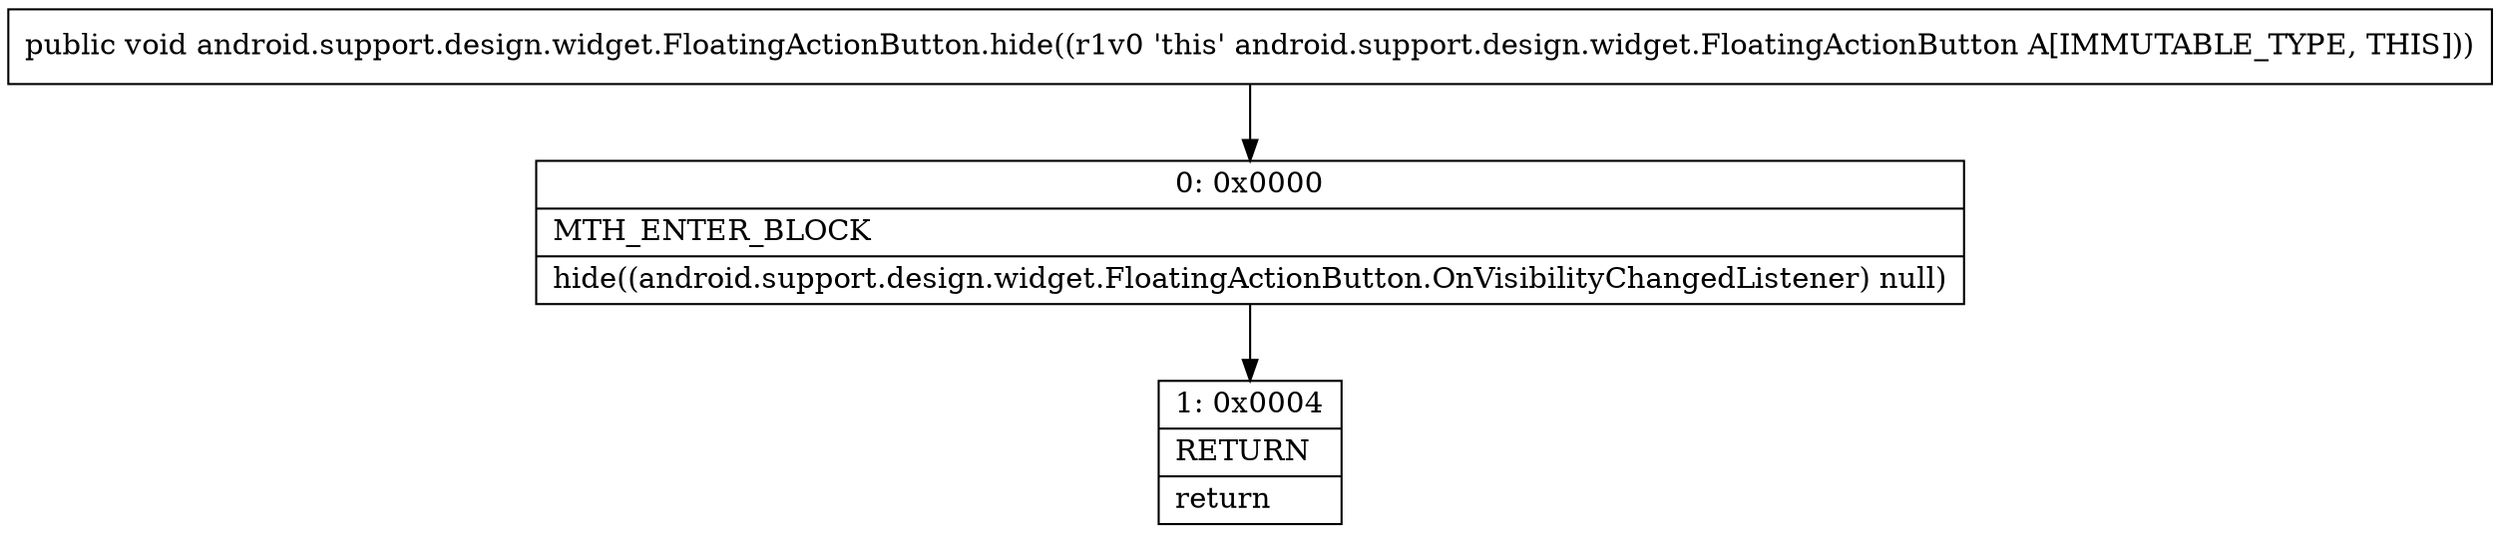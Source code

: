 digraph "CFG forandroid.support.design.widget.FloatingActionButton.hide()V" {
Node_0 [shape=record,label="{0\:\ 0x0000|MTH_ENTER_BLOCK\l|hide((android.support.design.widget.FloatingActionButton.OnVisibilityChangedListener) null)\l}"];
Node_1 [shape=record,label="{1\:\ 0x0004|RETURN\l|return\l}"];
MethodNode[shape=record,label="{public void android.support.design.widget.FloatingActionButton.hide((r1v0 'this' android.support.design.widget.FloatingActionButton A[IMMUTABLE_TYPE, THIS])) }"];
MethodNode -> Node_0;
Node_0 -> Node_1;
}

